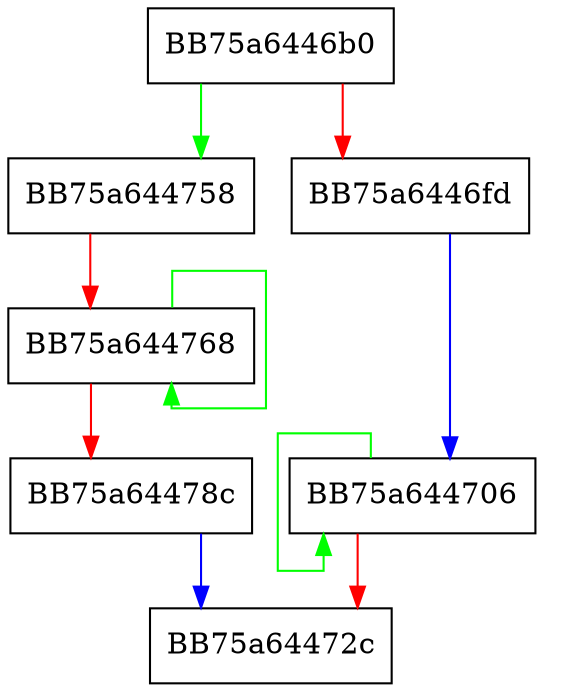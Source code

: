 digraph SSE_cvtdq2ps {
  node [shape="box"];
  graph [splines=ortho];
  BB75a6446b0 -> BB75a644758 [color="green"];
  BB75a6446b0 -> BB75a6446fd [color="red"];
  BB75a6446fd -> BB75a644706 [color="blue"];
  BB75a644706 -> BB75a644706 [color="green"];
  BB75a644706 -> BB75a64472c [color="red"];
  BB75a644758 -> BB75a644768 [color="red"];
  BB75a644768 -> BB75a644768 [color="green"];
  BB75a644768 -> BB75a64478c [color="red"];
  BB75a64478c -> BB75a64472c [color="blue"];
}
